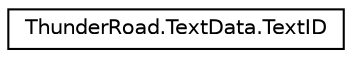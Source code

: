 digraph "Graphical Class Hierarchy"
{
 // LATEX_PDF_SIZE
  edge [fontname="Helvetica",fontsize="10",labelfontname="Helvetica",labelfontsize="10"];
  node [fontname="Helvetica",fontsize="10",shape=record];
  rankdir="LR";
  Node0 [label="ThunderRoad.TextData.TextID",height=0.2,width=0.4,color="black", fillcolor="white", style="filled",URL="$class_thunder_road_1_1_text_data_1_1_text_i_d.html",tooltip="Class TextID."];
}

